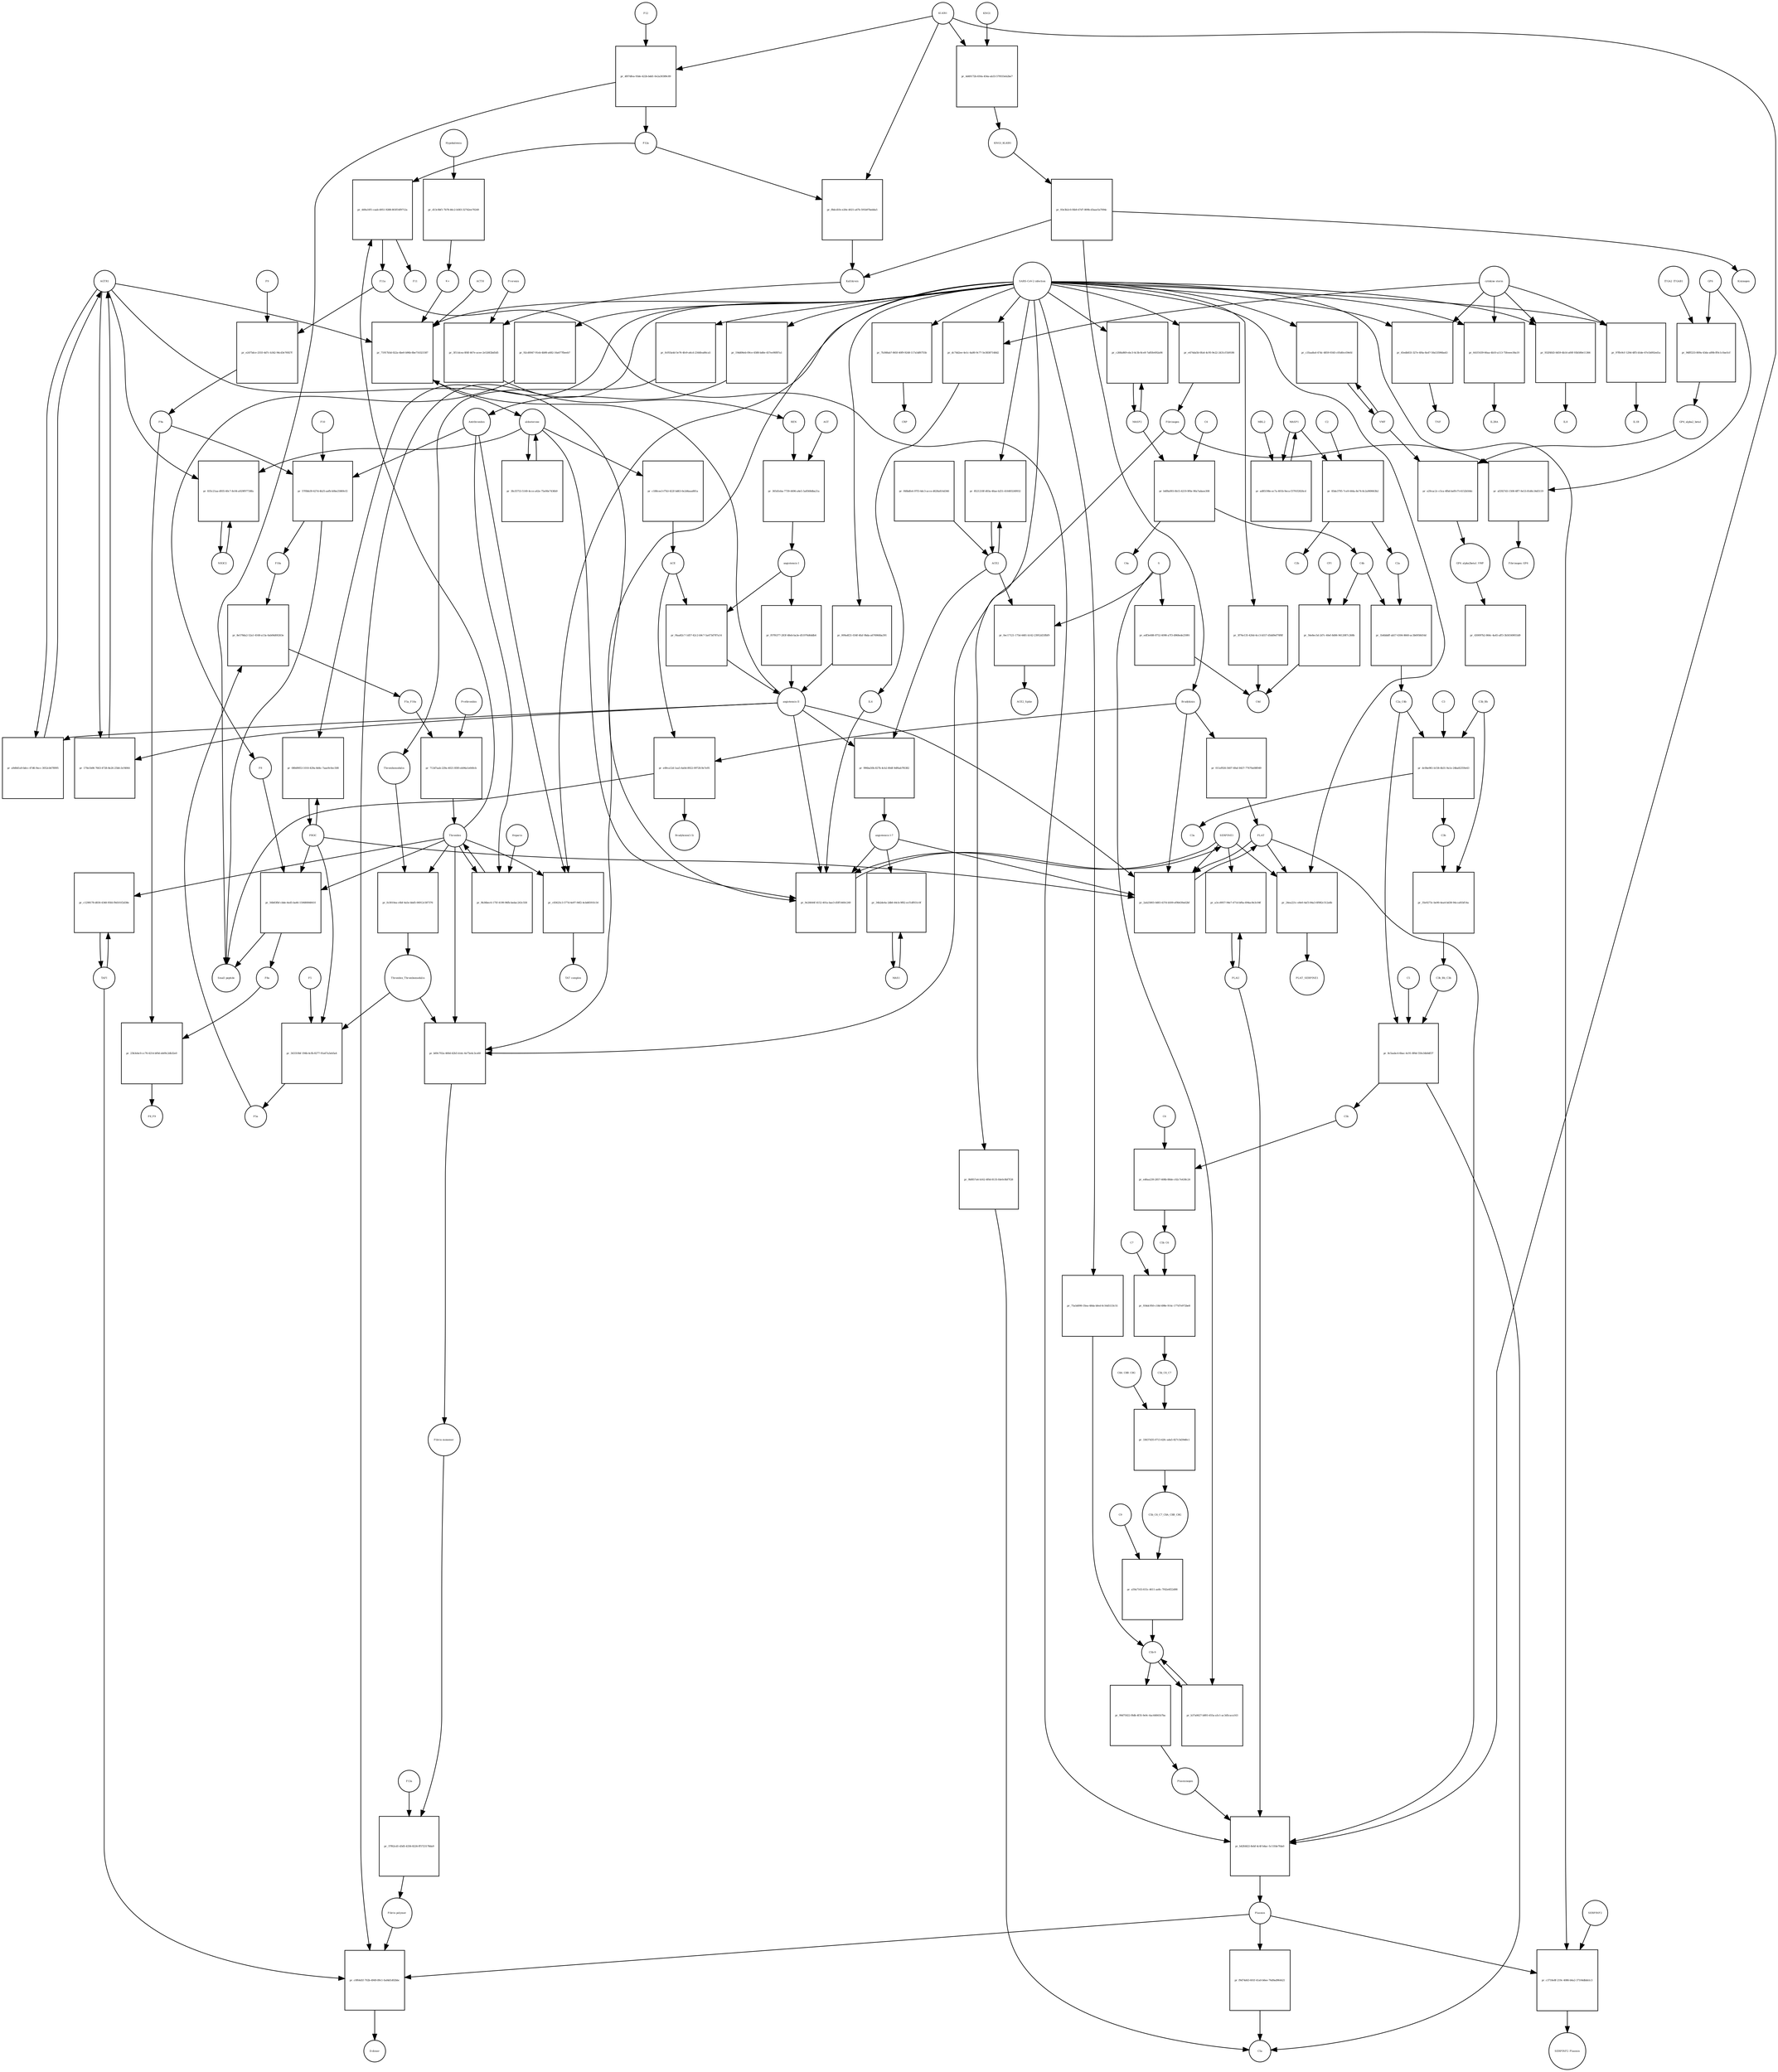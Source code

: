 strict digraph  {
F8 [annotation="urn_miriam_hgnc_3546|urn_miriam_taxonomy_9606", bipartite=0, cls=macromolecule, fontsize=4, label=F8, shape=circle];
"pr_56b83fbf-cbde-4ed5-ba46-150680848410" [annotation="", bipartite=1, cls=process, fontsize=4, label="pr_56b83fbf-cbde-4ed5-ba46-150680848410", shape=square];
"Small peptide" [annotation=urn_miriam_mesh_D010446, bipartite=0, cls=macromolecule, fontsize=4, label="Small peptide", shape=circle];
F8a [annotation="urn_miriam_hgnc.symbol_F8|urn_miriam_mesh_D015944|urn_miriam_taxonomy_9606", bipartite=0, cls=macromolecule, fontsize=4, label=F8a, shape=circle];
Thrombin [annotation="urn_miriam_hgnc_3535|urn_miriam_taxonomy_9606", bipartite=0, cls=macromolecule, fontsize=4, label=Thrombin, shape=circle];
PROC [annotation="urn_miriam_hgnc_9451|urn_miriam_taxonomy_9606", bipartite=0, cls=macromolecule, fontsize=4, label=PROC, shape=circle];
AGTR1 [annotation=urn_miriam_hgnc_336, bipartite=0, cls=macromolecule, fontsize=4, label=AGTR1, shape=circle];
"pr_a9d0d1a9-bdcc-47d6-9ecc-3052cb678995" [annotation="", bipartite=1, cls=process, fontsize=4, label="pr_a9d0d1a9-bdcc-47d6-9ecc-3052cb678995", shape=square];
"angiotensin II" [annotation="urn_miriam_obo.chebi_CHEBI%3A2718|urn_miriam_taxonomy_9606", bipartite=0, cls="simple chemical", fontsize=4, label="angiotensin II", shape=circle];
NR3C2 [annotation="", bipartite=0, cls=macromolecule, fontsize=4, label=NR3C2, shape=circle];
"pr_835c21aa-d935-40c7-8c04-a929f97738fa" [annotation="", bipartite=1, cls=process, fontsize=4, label="pr_835c21aa-d935-40c7-8c04-a929f97738fa", shape=square];
aldosterone [annotation="urn_miriam_obo.chebi_CHEBI%3A27584", bipartite=0, cls="simple chemical", fontsize=4, label=aldosterone, shape=circle];
"pr_3fe35753-5149-4cce-a42e-75e00e7436b9" [annotation="", bipartite=1, cls=process, fontsize=4, label="pr_3fe35753-5149-4cce-a42e-75e00e7436b9", shape=square];
SERPINE1 [annotation="", bipartite=0, cls=macromolecule, fontsize=4, label=SERPINE1, shape=circle];
"pr_9e26644f-4152-401a-bae3-d5ff1460c249" [annotation="", bipartite=1, cls=process, fontsize=4, label="pr_9e26644f-4152-401a-bae3-d5ff1460c249", shape=square];
"angiotensin I-7" [annotation="urn_miriam_obo.chebi_CHEBI%3A55438|urn_miriam_taxonomy_9606", bipartite=0, cls="simple chemical", fontsize=4, label="angiotensin I-7", shape=circle];
IL6 [annotation="urn_miriam_hgnc_6018|urn_miriam_taxonomy_9606", bipartite=0, cls=macromolecule, fontsize=4, label=IL6, shape=circle];
"pr_71917b5d-022a-4be0-b96b-8be716321587" [annotation="", bipartite=1, cls=process, fontsize=4, label="pr_71917b5d-022a-4be0-b96b-8be716321587", shape=square];
"SARS-CoV-2 infection" [annotation="urn_miriam_taxonomy_2697049|urn_miriam_mesh_D012327", bipartite=0, cls=phenotype, fontsize=4, label="SARS-CoV-2 infection", shape=circle];
"K+" [annotation="urn_miriam_obo.chebi_CHEBI%3A29103", bipartite=0, cls="simple chemical", fontsize=4, label="K+", shape=circle];
ACTH [annotation=urn_miriam_hgnc_9201, bipartite=0, cls="simple chemical", fontsize=4, label=ACTH, shape=circle];
"pr_009a4f21-034f-4faf-9bda-a676966ba391" [annotation="", bipartite=1, cls=process, fontsize=4, label="pr_009a4f21-034f-4faf-9bda-a676966ba391", shape=square];
Bradykinin [annotation="urn_miriam_obo.chebi_CHEBI%3A3165|urn_miriam_taxonomy_9606", bipartite=0, cls=macromolecule, fontsize=4, label=Bradykinin, shape=circle];
"pr_e49ca12d-1aa5-4a0d-8922-0972fc9e7e95" [annotation="", bipartite=1, cls=process, fontsize=4, label="pr_e49ca12d-1aa5-4a0d-8922-0972fc9e7e95", shape=square];
"Bradykinin(1-5)" [annotation="urn_miriam_mesh_C079000|urn_miriam_taxonomy_9606", bipartite=0, cls=macromolecule, fontsize=4, label="Bradykinin(1-5)", shape=circle];
ACE [annotation="urn_miriam_hgnc_2707|urn_miriam_taxonomy_9606", bipartite=0, cls=macromolecule, fontsize=4, label=ACE, shape=circle];
"pr_011ef926-5607-49af-8437-77670a08f049" [annotation="", bipartite=1, cls=process, fontsize=4, label="pr_011ef926-5607-49af-8437-77670a08f049", shape=square];
PLAT [annotation="urn_miriam_hgnc_9051|urn_miriam_taxonomy_9606", bipartite=0, cls=macromolecule, fontsize=4, label=PLAT, shape=circle];
"pr_170e1b06-7663-4728-8e26-25bfc3cf4064" [annotation="", bipartite=1, cls=process, fontsize=4, label="pr_170e1b06-7663-4728-8e26-25bfc3cf4064", shape=square];
MAS1 [annotation="", bipartite=0, cls=macromolecule, fontsize=4, label=MAS1, shape=circle];
"pr_34b2de4a-2db6-44cb-9f82-ecf1df931c0f" [annotation="", bipartite=1, cls=process, fontsize=4, label="pr_34b2de4a-2db6-44cb-9f82-ecf1df931c0f", shape=square];
Fibrinogen [annotation="urn_miriam_pubmed_19296670|urn_miriam_obo.go_GO%3A0005577|urn_miriam_hgnc_3661|urn_miriam_hgnc_3662|urn_miriam_hgnc_3694|urn_miriam_taxonomy_9606", bipartite=0, cls=complex, fontsize=4, label=Fibrinogen, shape=circle];
"pr_af2927d3-1508-4ff7-9e53-81d6c34d5119" [annotation="", bipartite=1, cls=process, fontsize=4, label="pr_af2927d3-1508-4ff7-9e53-81d6c34d5119", shape=square];
GP6 [annotation="urn_miriam_hgnc_HGNC%3A14388|urn_miriam_taxonomy_9606", bipartite=0, cls=macromolecule, fontsize=4, label=GP6, shape=circle];
Fibrinogen_GP6 [annotation="urn_miriam_pubmed_19296670|urn_miriam_obo.go_GO%3A0005577|urn_miriam_hgnc_HGNC%3A14388|urn_miriam_taxonomy_9606", bipartite=0, cls=complex, fontsize=4, label=Fibrinogen_GP6, shape=circle];
GP6_alpha2_beta1 [annotation="urn_miriam_pubmed_25051961|urn_miriam_taxonomy_10090|urn_miriam_hgnc_14338|urn_miriam_hgnc_6137|urn_miriam_hgnc_6153", bipartite=0, cls=complex, fontsize=4, label=GP6_alpha2_beta1, shape=circle];
"pr_e29cac2c-c5ca-4fbd-bef8-f7c4152b50dc" [annotation="", bipartite=1, cls=process, fontsize=4, label="pr_e29cac2c-c5ca-4fbd-bef8-f7c4152b50dc", shape=square];
VWF [annotation="urn_miriam_hgnc_12726|urn_miriam_taxonomy_9606", bipartite=0, cls=macromolecule, fontsize=4, label=VWF, shape=circle];
GP6_alpha2beta1_VWF [annotation="urn_miriam_pubmed_25051961|urn_miriam_taxonomy_10090|urn_miriam_hgnc_14338|urn_miriam_hgnc_6137|urn_miriam_hgnc_6153|urn_miriam_hgnc_12726", bipartite=0, cls=complex, fontsize=4, label=GP6_alpha2beta1_VWF, shape=circle];
"pr_94fff233-809a-43da-a89b-ff0c1c0ae5cf" [annotation="", bipartite=1, cls=process, fontsize=4, label="pr_94fff233-809a-43da-a89b-ff0c1c0ae5cf", shape=square];
ITGA2_ITGAB1 [annotation="urn_miriam_intact_EBI-16428357|urn_miriam_hgnc_6137|urn_miriam_hgnc_6153|urn_miriam_taxonomy_9606", bipartite=0, cls=complex, fontsize=4, label=ITGA2_ITGAB1, shape=circle];
"pr_430097b2-866c-4a45-aff3-3b50349055d9" [annotation="", bipartite=1, cls="omitted process", fontsize=4, label="pr_430097b2-866c-4a45-aff3-3b50349055d9", shape=square];
"Fibrin polymer" [annotation="urn_miriam_mesh_C465961|urn_miriam_taxonomy_9606", bipartite=0, cls=macromolecule, fontsize=4, label="Fibrin polymer", shape=circle];
"pr_c0f64d1f-702b-4949-89c1-fad4d1d02bbc" [annotation="", bipartite=1, cls=process, fontsize=4, label="pr_c0f64d1f-702b-4949-89c1-fad4d1d02bbc", shape=square];
"D-dimer" [annotation="urn_miriam_pubmed_19008457|urn_miriam_mesh_C036309|urn_miriam_taxonomy_9606", bipartite=0, cls=macromolecule, fontsize=4, label="D-dimer", shape=circle];
Plasmin [annotation="urn_miriam_hgnc.symbol_PLG|urn_miriam_mesh_D005341|urn_miriam_brenda_3.4.21.7|urn_miriam_taxonomy_9606", bipartite=0, cls=macromolecule, fontsize=4, label=Plasmin, shape=circle];
TAFI [annotation="urn_miriam_hgnc_1546|urn_miriam_taxonomy_9606", bipartite=0, cls=macromolecule, fontsize=4, label=TAFI, shape=circle];
"Fibrin monomer" [annotation="urn_miriam_mesh_C011468|urn_miriam_taxonomy_9606", bipartite=0, cls=macromolecule, fontsize=4, label="Fibrin monomer", shape=circle];
"pr_37f62cd1-d3d5-4336-8226-ff5723178da9" [annotation="", bipartite=1, cls=process, fontsize=4, label="pr_37f62cd1-d3d5-4336-8226-ff5723178da9", shape=square];
F13a [annotation="urn_miriam_hgnc.symbol_F13|urn_miriam_mesh_D026122|urn_miriam_brenda_2.3.2.13|urn_miriam_taxonomy_9606", bipartite=0, cls=macromolecule, fontsize=4, label=F13a, shape=circle];
"pr_45edb833-327e-4f4a-8a47-50a53596ba43" [annotation="", bipartite=1, cls=process, fontsize=4, label="pr_45edb833-327e-4f4a-8a47-50a53596ba43", shape=square];
TNF [annotation="urn_miriam_hgnc_11892|urn_miriam_taxonomy_9606", bipartite=0, cls=macromolecule, fontsize=4, label=TNF, shape=circle];
"cytokine storm" [annotation="urn_miriam_pubmed_2504360|urn_miriam_taxonomy_9606", bipartite=0, cls=phenotype, fontsize=4, label="cytokine storm", shape=circle];
"pr_f9d74d43-601f-41a0-b6ee-76d9ad964421" [annotation="", bipartite=1, cls=process, fontsize=4, label="pr_f9d74d43-601f-41a0-b6ee-76d9ad964421", shape=square];
C5a [annotation="urn_miriam_hgnc.symbol_C5|urn_miriam_mesh_D015936|urn_miriam_taxonomy_9606", bipartite=0, cls=macromolecule, fontsize=4, label=C5a, shape=circle];
"pr_99d75022-f8db-4f35-9e9c-6ac64841b7ba" [annotation="", bipartite=1, cls=process, fontsize=4, label="pr_99d75022-f8db-4f35-9e9c-6ac64841b7ba", shape=square];
Plasminogen [annotation="urn_miriam_hgnc_9071|urn_miriam_taxonomy_9606", bipartite=0, cls=macromolecule, fontsize=4, label=Plasminogen, shape=circle];
"C5b-9" [annotation="urn_miriam_obo.go_GO%3A0005579|urn_miriam_mesh_D015938|urn_miriam_mesh_D050776|urn_miriam_hgnc_1339|urn_miriam_hgnc_1346|urn_miriam_hgnc_1352|urn_miriam_hgnc_1353|urn_miriam_hgnc_1354|urn_miriam_hgnc_1358|urn_miriam_taxonomy_9606", bipartite=0, cls=complex, fontsize=4, label="C5b-9", shape=circle];
C2 [annotation="urn_miriam_hgnc_1248|urn_miriam_taxonomy_9606", bipartite=0, cls=macromolecule, fontsize=4, label=C2, shape=circle];
"pr_85de3795-7ce9-444a-8e74-8c2a969663b2" [annotation="", bipartite=1, cls=process, fontsize=4, label="pr_85de3795-7ce9-444a-8e74-8c2a969663b2", shape=square];
C2a [annotation="urn_miriam_hgnc.symbol_C2|urn_miriam_mesh_D050678|urn_miriam_taxonomy_9606", bipartite=0, cls=macromolecule, fontsize=4, label=C2a, shape=circle];
C2b [annotation="urn_miriam_hgnc.symbol_C2|urn_miriam_mesh_D050679|urn_miriam_taxonomy_9606", bipartite=0, cls=macromolecule, fontsize=4, label=C2b, shape=circle];
MASP1 [annotation="urn_miriam_hgnc_6901|urn_miriam_taxonomy_9606", bipartite=0, cls=macromolecule, fontsize=4, label=MASP1, shape=circle];
"pr_641f1639-66aa-4b10-a113-75feeee36a19" [annotation="", bipartite=1, cls=process, fontsize=4, label="pr_641f1639-66aa-4b10-a113-75feeee36a19", shape=square];
IL2RA [annotation="urn_miriam_hgnc_6008|urn_miriam_taxonomy_9606", bipartite=0, cls=macromolecule, fontsize=4, label=IL2RA, shape=circle];
"pr_932f4fd3-0d59-4b14-a00f-93b580e11366" [annotation="", bipartite=1, cls=process, fontsize=4, label="pr_932f4fd3-0d59-4b14-a00f-93b580e11366", shape=square];
IL8 [annotation="urn_miriam_hgnc_6025|urn_miriam_taxonomy_9606", bipartite=0, cls=macromolecule, fontsize=4, label=IL8, shape=circle];
"pr_9bf857a4-b162-4f0d-8135-fde0c8bf7f28" [annotation="", bipartite=1, cls=process, fontsize=4, label="pr_9bf857a4-b162-4f0d-8135-fde0c8bf7f28", shape=square];
"pr_dc74d2ee-4e1c-4a80-9c77-5e38387148d2" [annotation="", bipartite=1, cls=process, fontsize=4, label="pr_dc74d2ee-4e1c-4a80-9c77-5e38387148d2", shape=square];
"pr_97ffe9cf-129d-4ff5-b5de-67e1b092ed1a" [annotation="", bipartite=1, cls=process, fontsize=4, label="pr_97ffe9cf-129d-4ff5-b5de-67e1b092ed1a", shape=square];
IL1B [annotation="urn_miriam_hgnc_5992|urn_miriam_taxonomy_9606", bipartite=0, cls=macromolecule, fontsize=4, label=IL1B, shape=circle];
Prorenin [annotation="urn_miriam_hgnc_9958|urn_miriam_taxonomy_9606", bipartite=0, cls=macromolecule, fontsize=4, label=Prorenin, shape=circle];
"pr_3f11dcea-8f4f-467e-acee-2e526f2bd5d5" [annotation="", bipartite=1, cls=process, fontsize=4, label="pr_3f11dcea-8f4f-467e-acee-2e526f2bd5d5", shape=square];
REN [annotation="urn_miriam_hgnc.symbol_REN|urn_miriam_taxonomy_9606", bipartite=0, cls=macromolecule, fontsize=4, label=REN, shape=circle];
Kallikrein [annotation="urn_miriam_hgnc.symbol_KLKB1|urn_miriam_mesh_D020842|urn_miriam_brenda_3.4.21.34|urn_miriam_taxonomy_9606", bipartite=0, cls=macromolecule, fontsize=4, label=Kallikrein, shape=circle];
KLKB1 [annotation="urn_miriam_hgnc_6371|urn_miriam_taxonomy_9606", bipartite=0, cls=macromolecule, fontsize=4, label=KLKB1, shape=circle];
"pr_f8dcd1fe-e20e-4021-a47b-591b97bedda5" [annotation="", bipartite=1, cls=process, fontsize=4, label="pr_f8dcd1fe-e20e-4021-a47b-591b97bedda5", shape=square];
F12a [annotation="urn_miriam_hgnc.symbol_F12|urn_miriam_mesh_D015956|urn_miriam_brenda_3.4.21.38|urn_miriam_taxonomy_9606", bipartite=0, cls=macromolecule, fontsize=4, label=F12a, shape=circle];
"pr_0cf03a4d-5e76-4fe9-a6cd-2344fea86ca5" [annotation="", bipartite=1, cls=process, fontsize=4, label="pr_0cf03a4d-5e76-4fe9-a6cd-2344fea86ca5", shape=square];
Thrombomodulin [annotation="urn_miriam_hgnc_11784|urn_miriam_taxonomy_9606", bipartite=0, cls=macromolecule, fontsize=4, label=Thrombomodulin, shape=circle];
"pr_c3718e8f-219c-4086-b6a2-37104dbbb1c3" [annotation="", bipartite=1, cls=process, fontsize=4, label="pr_c3718e8f-219c-4086-b6a2-37104dbbb1c3", shape=square];
SERPINF2 [annotation="urn_miriam_hgnc_9075|urn_miriam_taxonomy_9606", bipartite=0, cls=macromolecule, fontsize=4, label=SERPINF2, shape=circle];
SERPINF2_Plasmin [annotation="urn_miriam_pubmed_2437112|urn_miriam_biogrid_314240|urn_miriam_hgnc_9075|urn_miriam_mesh_D005341|urn_miriam_taxonomy_9606", bipartite=0, cls=complex, fontsize=4, label=SERPINF2_Plasmin, shape=circle];
"pr_3f76e135-426d-4cc3-b557-d5dd9ef70f8f" [annotation="", bipartite=1, cls=process, fontsize=4, label="pr_3f76e135-426d-4cc3-b557-d5dd9ef70f8f", shape=square];
C4d [annotation="urn_miriam_hgnc.symbol_C4b|urn_miriam_mesh_C032261|urn_miriam_taxonomy_9606", bipartite=0, cls=macromolecule, fontsize=4, label=C4d, shape=circle];
"pr_75a5d090-35ea-48da-bfed-0c16d5133c51" [annotation="", bipartite=1, cls=process, fontsize=4, label="pr_75a5d090-35ea-48da-bfed-0c16d5133c51", shape=square];
"pr_080d9053-1010-429a-8d4c-7aae9c0ec508" [annotation="", bipartite=1, cls=process, fontsize=4, label="pr_080d9053-1010-429a-8d4c-7aae9c0ec508", shape=square];
"pr_c35aa8a4-47dc-4859-9345-c05d0ce59efd" [annotation="", bipartite=1, cls=process, fontsize=4, label="pr_c35aa8a4-47dc-4859-9345-c05d0ce59efd", shape=square];
"pr_7b368ab7-865f-40f9-9248-117a5df6755b" [annotation="", bipartite=1, cls=process, fontsize=4, label="pr_7b368ab7-865f-40f9-9248-117a5df6755b", shape=square];
CRP [annotation="urn_miriam_hgnc_2367|urn_miriam_taxonomy_9606", bipartite=0, cls=macromolecule, fontsize=4, label=CRP, shape=circle];
"pr_b37a0627-b893-455a-a5c1-ac3d5caca163" [annotation="", bipartite=1, cls=process, fontsize=4, label="pr_b37a0627-b893-455a-a5c1-ac3d5caca163", shape=square];
S [annotation="urn_miriam_uniprot_P0DTC2|urn_miriam_uniprot_P59594|urn_miriam_taxonomy_2697049", bipartite=0, cls=macromolecule, fontsize=4, label=S, shape=circle];
"pr_edf3e688-8752-4098-a7f3-d968ede259f4" [annotation="", bipartite=1, cls=process, fontsize=4, label="pr_edf3e688-8752-4098-a7f3-d968ede259f4", shape=square];
"pr_996ba50b-827b-4cb2-80df-9df6ab7f6382" [annotation="", bipartite=1, cls=process, fontsize=4, label="pr_996ba50b-827b-4cb2-80df-9df6ab7f6382", shape=square];
ACE2 [annotation="urn_miriam_hgnc_13557|urn_miriam_taxonomy_9606", bipartite=0, cls=macromolecule, fontsize=4, label=ACE2, shape=circle];
"pr_f48bdfe4-97f3-4dc3-acce-d628a814d346" [annotation="", bipartite=1, cls=process, fontsize=4, label="pr_f48bdfe4-97f3-4dc3-acce-d628a814d346", shape=square];
"pr_0ec17121-175d-4481-b142-23952d33fbf9" [annotation="", bipartite=1, cls=process, fontsize=4, label="pr_0ec17121-175d-4481-b142-23952d33fbf9", shape=square];
ACE2_Spike [annotation="urn_miriam_pdb_6CS2|urn_miriam_hgnc_13557|urn_miriam_uniprot_P0DTC2|urn_miriam_taxonomy_9606|urn_miriam_taxonomy_2697049", bipartite=0, cls=complex, fontsize=4, label=ACE2_Spike, shape=circle];
"pr_8521218f-d03a-46ae-b251-416493249932" [annotation="", bipartite=1, cls=process, fontsize=4, label="pr_8521218f-d03a-46ae-b251-416493249932", shape=square];
"pr_19dd06eb-09ce-4588-bd6e-457ee90f87a1" [annotation="", bipartite=1, cls=process, fontsize=4, label="pr_19dd06eb-09ce-4588-bd6e-457ee90f87a1", shape=square];
Antithrombin [annotation="urn_miriam_hgnc_775|urn_miriam_taxonomy_9606", bipartite=0, cls=macromolecule, fontsize=4, label=Antithrombin, shape=circle];
"pr_92cd0047-91eb-4b98-a682-16a677fbeeb7" [annotation="", bipartite=1, cls=process, fontsize=4, label="pr_92cd0047-91eb-4b98-a682-16a677fbeeb7", shape=square];
C4b [annotation="urn_miriam_hgnc_1324|urn_miriam_taxonomy_9606", bipartite=0, cls=macromolecule, fontsize=4, label=C4b, shape=circle];
"pr_56e8ec5d-2d7c-40ef-8d06-9412087c268b" [annotation="", bipartite=1, cls=process, fontsize=4, label="pr_56e8ec5d-2d7c-40ef-8d06-9412087c268b", shape=square];
CFI [annotation="urn_miriam_hgnc_2771|urn_miriam_taxonomy_9606", bipartite=0, cls=macromolecule, fontsize=4, label=CFI, shape=circle];
C3b [annotation="urn_miriam_hgnc.symbol_C3|urn_miriam_mesh_D003179|urn_miriam_taxonomy_9606", bipartite=0, cls=macromolecule, fontsize=4, label=C3b, shape=circle];
"pr_35e9273c-be90-4ea4-bd38-94cca81bf14a" [annotation="", bipartite=1, cls=process, fontsize=4, label="pr_35e9273c-be90-4ea4-bd38-94cca81bf14a", shape=square];
C3b_Bb [annotation="urn_miriam_pubmed_12440962|urn_miriam_brenda_3.4.21.47|urn_miriam_mesh_D051561|urn_miriam_mesh_D003179|urn_miriam_hgnc_1037|urn_miriam_taxonomy_9606", bipartite=0, cls=complex, fontsize=4, label=C3b_Bb, shape=circle];
C3b_Bb_C3b [annotation="urn_miriam_pubmed_12440962|urn_miriam_brenda_34.4.21.47|urn_miriam_mesh_D051566|urn_miriam_mesh_D003179|urn_miriam_hgnc_1037|urn_miriam_taxonomy_9606", bipartite=0, cls=complex, fontsize=4, label=C3b_Bb_C3b, shape=circle];
"pr_1b4bbbff-ab57-4304-8660-ac3b6958d16d" [annotation="", bipartite=1, cls=process, fontsize=4, label="pr_1b4bbbff-ab57-4304-8660-ac3b6958d16d", shape=square];
C2a_C4b [annotation="urn_miriam_mesh_D051574|urn_miriam_brenda_3.4.21.43|urn_miriam_mesh_D050678|urn_miriam_hgnc_1324|urn_miriam_taxonomy_9606", bipartite=0, cls=complex, fontsize=4, label=C2a_C4b, shape=circle];
C4 [annotation="urn_miriam_mesh_D00318|urn_miriam_taxonomy_9606", bipartite=0, cls=macromolecule, fontsize=4, label=C4, shape=circle];
"pr_b4f8a093-0b15-4219-9f0e-90a7adaee308" [annotation="", bipartite=1, cls=process, fontsize=4, label="pr_b4f8a093-0b15-4219-9f0e-90a7adaee308", shape=square];
C4a [annotation="urn_miriam_hgnc_1323|urn_miriam_taxonomy_9606", bipartite=0, cls=macromolecule, fontsize=4, label=C4a, shape=circle];
MASP2 [annotation="urn_miriam_hgnc_6902|urn_miriam_taxonomy_9606", bipartite=0, cls=macromolecule, fontsize=4, label=MASP2, shape=circle];
"pr_ad85198e-ec7a-401b-9eca-f3791f2826cd" [annotation="", bipartite=1, cls=process, fontsize=4, label="pr_ad85198e-ec7a-401b-9eca-f3791f2826cd", shape=square];
MBL2 [annotation="urn_miriam_hgnc_6902|urn_miriam_taxonomy_9606", bipartite=0, cls=macromolecule, fontsize=4, label=MBL2, shape=circle];
"pr_c268a869-ebc3-4c3b-8ce8-7a85fe692a06" [annotation="", bipartite=1, cls=process, fontsize=4, label="pr_c268a869-ebc3-4c3b-8ce8-7a85fe692a06", shape=square];
PLAU [annotation="urn_miriam_hgnc_9052|urn_miriam_taxonomy_9606", bipartite=0, cls=macromolecule, fontsize=4, label=PLAU, shape=circle];
"pr_a3cc8957-94e7-471d-bf6a-694ac8e3c04f" [annotation="", bipartite=1, cls=process, fontsize=4, label="pr_a3cc8957-94e7-471d-bf6a-694ac8e3c04f", shape=square];
C5b_C6_C7_C8A_C8B_C8G [annotation="urn_miriam_pubmed_28630159|urn_miriam_mesh_C042295|urn_miriam_mesh_D050776|urn_miriam_hgnc_1339|urn_miriam_hgnc_1352|urn_miriam_hgnc_1353|urn_miriam_hgnc_1354|urn_miriam_taxonomy_9606", bipartite=0, cls=complex, fontsize=4, label=C5b_C6_C7_C8A_C8B_C8G, shape=circle];
"pr_a59a7163-615c-4611-ae8c-7f42e6f22d98" [annotation="", bipartite=1, cls=process, fontsize=4, label="pr_a59a7163-615c-4611-ae8c-7f42e6f22d98", shape=square];
C9 [annotation="urn_miriam_hgnc_1358|urn_miriam_taxonomy_9606", bipartite=0, cls=macromolecule, fontsize=4, label=C9, shape=circle];
C5b_C6_C7 [annotation="urn_miriam_pubmed_28630159|urn_miriam_mesh_C037453|urn_miriam_mesh_D050776|urn_miriam_hgnc_1339|urn_miriam_hgnc_1346|urn_miriam_taxonomy_9606", bipartite=0, cls=complex, fontsize=4, label=C5b_C6_C7, shape=circle];
"pr_33637d35-0713-42fc-ada5-827c5d39d0c1" [annotation="", bipartite=1, cls=process, fontsize=4, label="pr_33637d35-0713-42fc-ada5-827c5d39d0c1", shape=square];
C8A_C8B_C8G [annotation="urn_miriam_mesh_D003185|urn_miriam_hgnc_1353|urn_miriam_hgnc_1352|urn_miriam_hgnc_1354|urn_miriam_taxonomy_9606", bipartite=0, cls=complex, fontsize=4, label=C8A_C8B_C8G, shape=circle];
C5b_C6 [annotation="urn_miriam_mesh_C050974|urn_miriam_mesh_D050776|urn_miriam_hgnc_1339|urn_miriam_taxonomy_9606", bipartite=0, cls=complex, fontsize=4, label=C5b_C6, shape=circle];
"pr_934dc950-c18d-498e-914c-177d7e972be8" [annotation="", bipartite=1, cls=process, fontsize=4, label="pr_934dc950-c18d-498e-914c-177d7e972be8", shape=square];
C7 [annotation="urn_miriam_hgnc_HGNC%3A1346|urn_miriam_taxonomy_9606", bipartite=0, cls=macromolecule, fontsize=4, label=C7, shape=circle];
C5b [annotation="urn_miriam_hgnc.symbol_C5|urn_miriam_mesh_D050776|urn_miriam_taxonomy_9606", bipartite=0, cls=macromolecule, fontsize=4, label=C5b, shape=circle];
"pr_ed6aa239-2857-408b-88de-c02c7e438c24" [annotation="", bipartite=1, cls=process, fontsize=4, label="pr_ed6aa239-2857-408b-88de-c02c7e438c24", shape=square];
C6 [annotation="urn_miriam_hgnc_1339|urn_miriam_taxonomy_9606", bipartite=0, cls=macromolecule, fontsize=4, label=C6, shape=circle];
C5 [annotation="urn_miriam_hgnc_1331|urn_miriam_taxonomy_9606", bipartite=0, cls=macromolecule, fontsize=4, label=C5, shape=circle];
"pr_8c5aabc4-6bac-4c91-8f6d-55fe34b0df37" [annotation="", bipartite=1, cls=process, fontsize=4, label="pr_8c5aabc4-6bac-4c91-8f6d-55fe34b0df37", shape=square];
C3 [annotation="urn_miriam_hgnc_1318|urn_miriam_taxonomy_9606", bipartite=0, cls=macromolecule, fontsize=4, label=C3, shape=circle];
"pr_dc0be961-b158-4b31-9a1e-24ba82359e43" [annotation="", bipartite=1, cls=process, fontsize=4, label="pr_dc0be961-b158-4b31-9a1e-24ba82359e43", shape=square];
C3a [annotation="urn_miriam_hgnc.symbol_C3|urn_miriam_mesh_D015926|urn_miriam_taxonomy_9606", bipartite=0, cls=macromolecule, fontsize=4, label=C3a, shape=circle];
"pr_fe3010ea-c6bf-4a5e-bbd5-06912c587376" [annotation="", bipartite=1, cls=process, fontsize=4, label="pr_fe3010ea-c6bf-4a5e-bbd5-06912c587376", shape=square];
Thrombin_Thrombomodulin [annotation="urn_miriam_pubmed_6282863|urn_miriam_taxonomy_9986|urn_miriam_biogrid_283352|urn_miriam_mesh_D013917|urn_miriam_hgnc_11784", bipartite=0, cls=complex, fontsize=4, label=Thrombin_Thrombomodulin, shape=circle];
"pr_b69c702a-460d-42b5-b1dc-6e75e4c3ce60" [annotation="", bipartite=1, cls=process, fontsize=4, label="pr_b69c702a-460d-42b5-b1dc-6e75e4c3ce60", shape=square];
KNG1_KLKB1 [annotation="urn_miriam_pubmed_17598838|urn_miriam_intact_EBI-10087151|urn_miriam_hgnc_6371|urn_miriam_hgnc_6383|urn_miriam_taxonomy_9606", bipartite=0, cls=complex, fontsize=4, label=KNG1_KLKB1, shape=circle];
"pr_93e3b2c0-f4b9-47d7-809b-d3aae5a7094c" [annotation="", bipartite=1, cls=process, fontsize=4, label="pr_93e3b2c0-f4b9-47d7-809b-d3aae5a7094c", shape=square];
Kininogen [annotation="urn_miriam_hgnc.symbol_KNG1|urn_miriam_mesh_D019679|urn_miriam_taxonomy_9606", bipartite=0, cls=macromolecule, fontsize=4, label=Kininogen, shape=circle];
"pr_e474da5b-0fa4-4c95-9e22-2431cf1b9186" [annotation="", bipartite=1, cls=process, fontsize=4, label="pr_e474da5b-0fa4-4c95-9e22-2431cf1b9186", shape=square];
"angiotensin I" [annotation="urn_miriam_obo.chebi_CHEBI%3A2718|urn_miriam_taxonomy_9606", bipartite=0, cls="simple chemical", fontsize=4, label="angiotensin I", shape=circle];
"pr_f07f6377-283f-48eb-ba3e-d51976d6ddb4" [annotation="", bipartite=1, cls=process, fontsize=4, label="pr_f07f6377-283f-48eb-ba3e-d51976d6ddb4", shape=square];
"pr_24ea221c-e8e0-4af3-84a3-6f082c512a6b" [annotation="", bipartite=1, cls=process, fontsize=4, label="pr_24ea221c-e8e0-4af3-84a3-6f082c512a6b", shape=square];
PLAT_SERPINE1 [annotation="urn_miriam_pubmed_22449964|urn_miriam_intact_EBI-7800882|urn_miriam_hgnc_9051|urn_miriam_hgnc_8593|urn_miriam_taxonomy_9606", bipartite=0, cls=complex, fontsize=4, label=PLAT_SERPINE1, shape=circle];
"pr_c1298178-d830-4348-95fd-f9d101f2d38e" [annotation="", bipartite=1, cls=process, fontsize=4, label="pr_c1298178-d830-4348-95fd-f9d101f2d38e", shape=square];
"pr_2ab25803-0d83-437d-b509-ef9b439a62bf" [annotation="", bipartite=1, cls=process, fontsize=4, label="pr_2ab25803-0d83-437d-b509-ef9b439a62bf", shape=square];
"pr_c83625c3-577d-4e97-94f2-4cbd6591fc54" [annotation="", bipartite=1, cls=process, fontsize=4, label="pr_c83625c3-577d-4e97-94f2-4cbd6591fc54", shape=square];
"TAT complex" [annotation="urn_miriam_pubmed_22930518|urn_miriam_mesh_C046193|urn_miriam_mesh_D013917|urn_miriam_hgnc_775|urn_miriam_taxonomy_9606", bipartite=0, cls=complex, fontsize=4, label="TAT complex", shape=circle];
"pr_b42fd422-8ebf-4c4f-b4ac-5c11fde7fda0" [annotation="", bipartite=1, cls=process, fontsize=4, label="pr_b42fd422-8ebf-4c4f-b4ac-5c11fde7fda0", shape=square];
F11a [annotation="urn_miriam_hgnc.symbol_F11|urn_miriam_mesh_D015945|urn_miriam_brenda_3.4.21.27|urn_miriam_taxonomy_9606", bipartite=0, cls=macromolecule, fontsize=4, label=F11a, shape=circle];
"pr_9b36bec6-175f-4199-96fb-bedac243c558" [annotation="", bipartite=1, cls=process, fontsize=4, label="pr_9b36bec6-175f-4199-96fb-bedac243c558", shape=square];
Heparin [annotation="urn_miriam_pubmed_708377|urn_miriam_obo.chebi_CHEBI%3A28304|urn_miriam_taxonomy_9606", bipartite=0, cls="simple chemical", fontsize=4, label=Heparin, shape=circle];
Prothrombin [annotation="urn_miriam_hgnc_3535|urn_miriam_taxonomy_9606", bipartite=0, cls=macromolecule, fontsize=4, label=Prothrombin, shape=circle];
"pr_713d7aab-229a-4021-85f0-eb94a1e640cb" [annotation="", bipartite=1, cls=process, fontsize=4, label="pr_713d7aab-229a-4021-85f0-eb94a1e640cb", shape=square];
F5a_F10a [annotation="urn_miriam_pubmed_2303476|urn_miriam_mesh_C022475|urn_miriam_mesh_D15943|urn_miriam_mesh_D015951|urn_miriam_taxonomy_9606", bipartite=0, cls=complex, fontsize=4, label=F5a_F10a, shape=circle];
F10a [annotation="urn_miriam_hgnc.symbol_F10|urn_miriam_mesh_D015951|urn_miriam_brenda_3.4.21.6|urn_miriam_taxonomy_9606", bipartite=0, cls=macromolecule, fontsize=4, label=F10a, shape=circle];
"pr_8e578da2-52a1-4168-a13a-0ab06d00263e" [annotation="", bipartite=1, cls=process, fontsize=4, label="pr_8e578da2-52a1-4168-a13a-0ab06d00263e", shape=square];
F5a [annotation="urn_miriam_hgnc.symbol_F5|urn_miriam_mesh_D015943|urn_miriam_taxonomy_9606", bipartite=0, cls=macromolecule, fontsize=4, label=F5a, shape=circle];
F5 [annotation="urn_miriam_hgnc_3541|urn_miriam_taxonomy_9606", bipartite=0, cls=macromolecule, fontsize=4, label=F5, shape=circle];
"pr_343310bf-194b-4cfb-8277-91a67a3eb5a4" [annotation="", bipartite=1, cls=process, fontsize=4, label="pr_343310bf-194b-4cfb-8277-91a67a3eb5a4", shape=square];
F9a [annotation="urn_miriam_hgnc.symbol_F9|urn_miriam_mesh_D015949|urn_miriam_taxonomy_9606", bipartite=0, cls=macromolecule, fontsize=4, label=F9a, shape=circle];
"pr_23b3ebc0-cc76-4214-bf0d-eb09c2db32e0" [annotation="", bipartite=1, cls=process, fontsize=4, label="pr_23b3ebc0-cc76-4214-bf0d-eb09c2db32e0", shape=square];
F8_F9 [annotation="urn_miriam_pubmed_22471307|urn_miriam_hgnc_3546|urn_miriam_hgnc_35531|urn_miriam_intact_EBI-11621595|urn_miriam_taxonomy_9606", bipartite=0, cls=complex, fontsize=4, label=F8_F9, shape=circle];
F9 [annotation="urn_miriam_hgnc_35531|urn_miriam_taxonomy_9606", bipartite=0, cls=macromolecule, fontsize=4, label=F9, shape=circle];
"pr_e2475dce-2555-4d7c-b342-94cd3e76927f" [annotation="", bipartite=1, cls=process, fontsize=4, label="pr_e2475dce-2555-4d7c-b342-94cd3e76927f", shape=square];
"pr_4d49172b-650a-454a-ab33-579555eb2be7" [annotation="", bipartite=1, cls=process, fontsize=4, label="pr_4d49172b-650a-454a-ab33-579555eb2be7", shape=square];
KNG1 [annotation="urn_miriam_hgnc.symbol_6383|urn_miriam_taxonomy_9606", bipartite=0, cls=macromolecule, fontsize=4, label=KNG1, shape=circle];
"pr_449a10f1-caab-4951-9288-803f16f9712a" [annotation="", bipartite=1, cls=process, fontsize=4, label="pr_449a10f1-caab-4951-9288-803f16f9712a", shape=square];
F11 [annotation="urn_miriam_hgnc_3529|urn_miriam_taxonomy_9606", bipartite=0, cls=macromolecule, fontsize=4, label=F11, shape=circle];
F12 [annotation="urn_miriam_hgnc_3530|urn_miriam_taxonomy_9606", bipartite=0, cls=macromolecule, fontsize=4, label=F12, shape=circle];
"pr_4f07dfea-93de-422b-bdd1-0e2a30389c89" [annotation="", bipartite=1, cls=process, fontsize=4, label="pr_4f07dfea-93de-422b-bdd1-0e2a30389c89", shape=square];
"pr_f4aa82c7-1d57-42c2-b9c7-5a473d787a14" [annotation="", bipartite=1, cls=process, fontsize=4, label="pr_f4aa82c7-1d57-42c2-b9c7-5a473d787a14", shape=square];
F10 [annotation="urn_miriam_hgnc_3528|urn_miriam_taxonomy_9606", bipartite=0, cls=macromolecule, fontsize=4, label=F10, shape=circle];
"pr_57f0bb39-427d-4b25-aefb-b0be25869cf2" [annotation="", bipartite=1, cls=process, fontsize=4, label="pr_57f0bb39-427d-4b25-aefb-b0be25869cf2", shape=square];
AGT [annotation="urn_miriam_hgnc_333|urn_miriam_taxonomy_9606", bipartite=0, cls=macromolecule, fontsize=4, label=AGT, shape=circle];
"pr_365d1eba-7739-4496-a4e5-5a8568dba21a" [annotation="", bipartite=1, cls=process, fontsize=4, label="pr_365d1eba-7739-4496-a4e5-5a8568dba21a", shape=square];
"pr_c188cee3-f7b3-422f-bd63-0e2d4aaa881a" [annotation="", bipartite=1, cls=process, fontsize=4, label="pr_c188cee3-f7b3-422f-bd63-0e2d4aaa881a", shape=square];
"pr_d13c0bf1-7b78-46c2-b583-32742ee70249" [annotation="", bipartite=1, cls=process, fontsize=4, label="pr_d13c0bf1-7b78-46c2-b583-32742ee70249", shape=square];
Hypokalemia [annotation="urn_miriam_mesh_D007008|urn_miriam_taxonomy_9606", bipartite=0, cls=phenotype, fontsize=4, label=Hypokalemia, shape=circle];
F8 -> "pr_56b83fbf-cbde-4ed5-ba46-150680848410"  [annotation="", interaction_type=consumption];
"pr_56b83fbf-cbde-4ed5-ba46-150680848410" -> "Small peptide"  [annotation="", interaction_type=production];
"pr_56b83fbf-cbde-4ed5-ba46-150680848410" -> F8a  [annotation="", interaction_type=production];
F8a -> "pr_23b3ebc0-cc76-4214-bf0d-eb09c2db32e0"  [annotation="", interaction_type=consumption];
Thrombin -> "pr_56b83fbf-cbde-4ed5-ba46-150680848410"  [annotation="urn_miriam_pubmed_15746105|urn_miriam_taxonomy_9606", interaction_type=catalysis];
Thrombin -> "pr_fe3010ea-c6bf-4a5e-bbd5-06912c587376"  [annotation="", interaction_type=consumption];
Thrombin -> "pr_b69c702a-460d-42b5-b1dc-6e75e4c3ce60"  [annotation="urn_miriam_pubmed_6282863|urn_miriam_pubmed_28228446|urn_miriam_pubmed_2117226|urn_miriam_taxonomy_9606", interaction_type=catalysis];
Thrombin -> "pr_c1298178-d830-4348-95fd-f9d101f2d38e"  [annotation="urn_miriam_pubmed_23809134|urn_miriam_taxonomy_9823", interaction_type=catalysis];
Thrombin -> "pr_c83625c3-577d-4e97-94f2-4cbd6591fc54"  [annotation="", interaction_type=consumption];
Thrombin -> "pr_9b36bec6-175f-4199-96fb-bedac243c558"  [annotation="", interaction_type=consumption];
Thrombin -> "pr_449a10f1-caab-4951-9288-803f16f9712a"  [annotation="urn_miriam_pubmed_21304106|urn_miriam_pubmed_8631976|urn_miriam_taxonomy_9606", interaction_type=catalysis];
PROC -> "pr_56b83fbf-cbde-4ed5-ba46-150680848410"  [annotation="urn_miriam_pubmed_15746105|urn_miriam_taxonomy_9606", interaction_type=inhibition];
PROC -> "pr_080d9053-1010-429a-8d4c-7aae9c0ec508"  [annotation="", interaction_type=consumption];
PROC -> "pr_2ab25803-0d83-437d-b509-ef9b439a62bf"  [annotation="urn_miriam_pubmed_10373228|urn_miriam_pubmed_3124286|urn_miriam_taxonomy_9606|urn_miriam_pubmed_12091055|urn_miriam_pubmed_3096399", interaction_type=inhibition];
PROC -> "pr_343310bf-194b-4cfb-8277-91a67a3eb5a4"  [annotation="urn_miriam_pubmed_6282863|urn_miriam_pubmed_6572921|urn_miriam_pubmed_2322551|urn_miriam_taxonomy_9606", interaction_type=inhibition];
AGTR1 -> "pr_a9d0d1a9-bdcc-47d6-9ecc-3052cb678995"  [annotation="", interaction_type=consumption];
AGTR1 -> "pr_835c21aa-d935-40c7-8c04-a929f97738fa"  [annotation="urn_miriam_pubmed_21349712|urn_miriam_taxonomy_10116|urn_miriam_pubmed_7045029|urn_miriam_taxonomy_10090", interaction_type=catalysis];
AGTR1 -> "pr_9e26644f-4152-401a-bae3-d5ff1460c249"  [annotation="urn_miriam_pubmed_2091055|urn_miriam_taxonomy_9606|urn_miriam_pubmed_8034668|urn_miriam_pubmed_20591974|urn_miriam_pubmed_11983698", interaction_type=catalysis];
AGTR1 -> "pr_71917b5d-022a-4be0-b96b-8be716321587"  [annotation="urn_miriam_pubmed_8404594|urn_miriam_taxonomy_9606|urn_miriam_pubmed_173529|urn_miriam_taxonomy_9615|urn_miriam_pubmed_32565254", interaction_type=catalysis];
AGTR1 -> "pr_170e1b06-7663-4728-8e26-25bfc3cf4064"  [annotation="", interaction_type=consumption];
"pr_a9d0d1a9-bdcc-47d6-9ecc-3052cb678995" -> AGTR1  [annotation="", interaction_type=production];
"angiotensin II" -> "pr_a9d0d1a9-bdcc-47d6-9ecc-3052cb678995"  [annotation="", interaction_type=stimulation];
"angiotensin II" -> "pr_9e26644f-4152-401a-bae3-d5ff1460c249"  [annotation="urn_miriam_pubmed_2091055|urn_miriam_taxonomy_9606|urn_miriam_pubmed_8034668|urn_miriam_pubmed_20591974|urn_miriam_pubmed_11983698", interaction_type=catalysis];
"angiotensin II" -> "pr_71917b5d-022a-4be0-b96b-8be716321587"  [annotation="urn_miriam_pubmed_8404594|urn_miriam_taxonomy_9606|urn_miriam_pubmed_173529|urn_miriam_taxonomy_9615|urn_miriam_pubmed_32565254", interaction_type=catalysis];
"angiotensin II" -> "pr_170e1b06-7663-4728-8e26-25bfc3cf4064"  [annotation="urn_miriam_pubmed_8158359|urn_miriam_taxonomy_9606", interaction_type=stimulation];
"angiotensin II" -> "pr_996ba50b-827b-4cb2-80df-9df6ab7f6382"  [annotation="", interaction_type=consumption];
"angiotensin II" -> "pr_2ab25803-0d83-437d-b509-ef9b439a62bf"  [annotation="urn_miriam_pubmed_10373228|urn_miriam_pubmed_3124286|urn_miriam_taxonomy_9606|urn_miriam_pubmed_12091055|urn_miriam_pubmed_3096399", interaction_type=catalysis];
NR3C2 -> "pr_835c21aa-d935-40c7-8c04-a929f97738fa"  [annotation="", interaction_type=consumption];
"pr_835c21aa-d935-40c7-8c04-a929f97738fa" -> NR3C2  [annotation="", interaction_type=production];
aldosterone -> "pr_835c21aa-d935-40c7-8c04-a929f97738fa"  [annotation="urn_miriam_pubmed_21349712|urn_miriam_taxonomy_10116|urn_miriam_pubmed_7045029|urn_miriam_taxonomy_10090", interaction_type=stimulation];
aldosterone -> "pr_3fe35753-5149-4cce-a42e-75e00e7436b9"  [annotation="", interaction_type=consumption];
aldosterone -> "pr_9e26644f-4152-401a-bae3-d5ff1460c249"  [annotation="urn_miriam_pubmed_2091055|urn_miriam_taxonomy_9606|urn_miriam_pubmed_8034668|urn_miriam_pubmed_20591974|urn_miriam_pubmed_11983698", interaction_type=catalysis];
aldosterone -> "pr_c188cee3-f7b3-422f-bd63-0e2d4aaa881a"  [annotation="urn_miriam_pubmed_5932931|urn_miriam_taxonomy_10116", interaction_type=catalysis];
"pr_3fe35753-5149-4cce-a42e-75e00e7436b9" -> aldosterone  [annotation="", interaction_type=production];
SERPINE1 -> "pr_9e26644f-4152-401a-bae3-d5ff1460c249"  [annotation="", interaction_type=consumption];
SERPINE1 -> "pr_a3cc8957-94e7-471d-bf6a-694ac8e3c04f"  [annotation="urn_miriam_pubmed_21199867|urn_miriam_taxonomy_9606", interaction_type=inhibition];
SERPINE1 -> "pr_24ea221c-e8e0-4af3-84a3-6f082c512a6b"  [annotation="", interaction_type=consumption];
SERPINE1 -> "pr_2ab25803-0d83-437d-b509-ef9b439a62bf"  [annotation="urn_miriam_pubmed_10373228|urn_miriam_pubmed_3124286|urn_miriam_taxonomy_9606|urn_miriam_pubmed_12091055|urn_miriam_pubmed_3096399", interaction_type=inhibition];
"pr_9e26644f-4152-401a-bae3-d5ff1460c249" -> SERPINE1  [annotation="", interaction_type=production];
"angiotensin I-7" -> "pr_9e26644f-4152-401a-bae3-d5ff1460c249"  [annotation="urn_miriam_pubmed_2091055|urn_miriam_taxonomy_9606|urn_miriam_pubmed_8034668|urn_miriam_pubmed_20591974|urn_miriam_pubmed_11983698", interaction_type=inhibition];
"angiotensin I-7" -> "pr_34b2de4a-2db6-44cb-9f82-ecf1df931c0f"  [annotation="urn_miriam_pubmed_18026570|urn_miriam_taxonomy_10090", interaction_type=stimulation];
"angiotensin I-7" -> "pr_2ab25803-0d83-437d-b509-ef9b439a62bf"  [annotation="urn_miriam_pubmed_10373228|urn_miriam_pubmed_3124286|urn_miriam_taxonomy_9606|urn_miriam_pubmed_12091055|urn_miriam_pubmed_3096399", interaction_type=inhibition];
IL6 -> "pr_9e26644f-4152-401a-bae3-d5ff1460c249"  [annotation="urn_miriam_pubmed_2091055|urn_miriam_taxonomy_9606|urn_miriam_pubmed_8034668|urn_miriam_pubmed_20591974|urn_miriam_pubmed_11983698", interaction_type=catalysis];
"pr_71917b5d-022a-4be0-b96b-8be716321587" -> aldosterone  [annotation="", interaction_type=production];
"SARS-CoV-2 infection" -> "pr_71917b5d-022a-4be0-b96b-8be716321587"  [annotation="urn_miriam_pubmed_8404594|urn_miriam_taxonomy_9606|urn_miriam_pubmed_173529|urn_miriam_taxonomy_9615|urn_miriam_pubmed_32565254", interaction_type="necessary stimulation"];
"SARS-CoV-2 infection" -> "pr_009a4f21-034f-4faf-9bda-a676966ba391"  [annotation="urn_miriam_pubmed_32048163|urn_miriam_taxonomy_9606", interaction_type=catalysis];
"SARS-CoV-2 infection" -> "pr_c0f64d1f-702b-4949-89c1-fad4d1d02bbc"  [annotation="urn_miriam_pubmed_29096812|urn_miriam_pubmed_10574983|urn_miriam_pubmed_32172226|urn_miriam_taxonomy_9606", interaction_type="necessary stimulation"];
"SARS-CoV-2 infection" -> "pr_45edb833-327e-4f4a-8a47-50a53596ba43"  [annotation="urn_miriam_pubmed_32504360|urn_miriam_taxonomy_9606", interaction_type=stimulation];
"SARS-CoV-2 infection" -> "pr_641f1639-66aa-4b10-a113-75feeee36a19"  [annotation="urn_miriam_pubmed_32286245|urn_miriam_taxonomy_9606", interaction_type=stimulation];
"SARS-CoV-2 infection" -> "pr_932f4fd3-0d59-4b14-a00f-93b580e11366"  [annotation="urn_miriam_pubmed_32286245|urn_miriam_taxonomy_9606", interaction_type=stimulation];
"SARS-CoV-2 infection" -> "pr_9bf857a4-b162-4f0d-8135-fde0c8bf7f28"  [annotation="urn_miriam_pmc_PMC7260598|urn_miriam_taxonomy_9606", interaction_type="necessary stimulation"];
"SARS-CoV-2 infection" -> "pr_dc74d2ee-4e1c-4a80-9c77-5e38387148d2"  [annotation="urn_miriam_pubmed_32286245|urn_miriam_taxonomy_9606", interaction_type=stimulation];
"SARS-CoV-2 infection" -> "pr_97ffe9cf-129d-4ff5-b5de-67e1b092ed1a"  [annotation="urn_miriam_pubmed_32359396|urn_miriam_taxonomy_9606", interaction_type=stimulation];
"SARS-CoV-2 infection" -> "pr_0cf03a4d-5e76-4fe9-a6cd-2344fea86ca5"  [annotation="urn_miriam_doi_10.1101%2F2020.04.25.20077842|urn_miriam_taxonomy_9606", interaction_type="necessary stimulation"];
"SARS-CoV-2 infection" -> "pr_c3718e8f-219c-4086-b6a2-37104dbbb1c3"  [annotation="urn_miriam_pubmed_2437112|urn_miriam_doi_10.1101%2F2020.04.25.20077842|urn_miriam_taxonomy_9606", interaction_type=stimulation];
"SARS-CoV-2 infection" -> "pr_3f76e135-426d-4cc3-b557-d5dd9ef70f8f"  [annotation="urn_miriam_pubmed_32299776|urn_miriam_taxonomy_9606", interaction_type=stimulation];
"SARS-CoV-2 infection" -> "pr_75a5d090-35ea-48da-bfed-0c16d5133c51"  [annotation="urn_miriam_pmc_PMC7260598|urn_miriam_taxonomy_9606", interaction_type="necessary stimulation"];
"SARS-CoV-2 infection" -> "pr_080d9053-1010-429a-8d4c-7aae9c0ec508"  [annotation="urn_miriam_pubmed_32302438|urn_miriam_taxonomy_9606", interaction_type="necessary stimulation"];
"SARS-CoV-2 infection" -> "pr_c35aa8a4-47dc-4859-9345-c05d0ce59efd"  [annotation="urn_miriam_pubmed_32367170|urn_miriam_taxonomy_9606", interaction_type="necessary stimulation"];
"SARS-CoV-2 infection" -> "pr_7b368ab7-865f-40f9-9248-117a5df6755b"  [annotation="urn_miriam_pubmed_32171076|urn_miriam_taxonomy_9606", interaction_type="necessary stimulation"];
"SARS-CoV-2 infection" -> "pr_8521218f-d03a-46ae-b251-416493249932"  [annotation="urn_miriam_pubmed_16008552|urn_miriam_taxonomy_9606", interaction_type=inhibition];
"SARS-CoV-2 infection" -> "pr_19dd06eb-09ce-4588-bd6e-457ee90f87a1"  [annotation="urn_miriam_pubmed_32302438|urn_miriam_taxonomy_9606", interaction_type=inhibition];
"SARS-CoV-2 infection" -> "pr_92cd0047-91eb-4b98-a682-16a677fbeeb7"  [annotation="urn_miriam_pubmed_32367170|urn_miriam_taxonomy_9606", interaction_type="necessary stimulation"];
"SARS-CoV-2 infection" -> "pr_c268a869-ebc3-4c3b-8ce8-7a85fe692a06"  [annotation="urn_miriam_pubmed_11290788|urn_miriam_pubmed_32299776|urn_miriam_taxonomy_9606", interaction_type=stimulation];
"SARS-CoV-2 infection" -> "pr_b69c702a-460d-42b5-b1dc-6e75e4c3ce60"  [annotation="urn_miriam_pubmed_6282863|urn_miriam_pubmed_28228446|urn_miriam_pubmed_2117226|urn_miriam_taxonomy_9606", interaction_type="necessary stimulation"];
"SARS-CoV-2 infection" -> "pr_e474da5b-0fa4-4c95-9e22-2431cf1b9186"  [annotation="urn_miriam_pubmed_32172226|urn_miriam_taxonomy_9606", interaction_type="necessary stimulation"];
"SARS-CoV-2 infection" -> "pr_24ea221c-e8e0-4af3-84a3-6f082c512a6b"  [annotation="urn_miriam_pubmed_22449964|urn_miriam_doi_10.1101%2F2020.04.25.20077842|urn_miriam_taxonomy_9606", interaction_type="necessary stimulation"];
"SARS-CoV-2 infection" -> "pr_c83625c3-577d-4e97-94f2-4cbd6591fc54"  [annotation="urn_miriam_pubmed_8136018|urn_miriam_doi_10.1101%2F2020.04.25.20077842|urn_miriam_taxonomy_9606", interaction_type="necessary stimulation"];
"K+" -> "pr_71917b5d-022a-4be0-b96b-8be716321587"  [annotation="urn_miriam_pubmed_8404594|urn_miriam_taxonomy_9606|urn_miriam_pubmed_173529|urn_miriam_taxonomy_9615|urn_miriam_pubmed_32565254", interaction_type=catalysis];
ACTH -> "pr_71917b5d-022a-4be0-b96b-8be716321587"  [annotation="urn_miriam_pubmed_8404594|urn_miriam_taxonomy_9606|urn_miriam_pubmed_173529|urn_miriam_taxonomy_9615|urn_miriam_pubmed_32565254", interaction_type=catalysis];
"pr_009a4f21-034f-4faf-9bda-a676966ba391" -> "angiotensin II"  [annotation="", interaction_type=production];
Bradykinin -> "pr_e49ca12d-1aa5-4a0d-8922-0972fc9e7e95"  [annotation="", interaction_type=consumption];
Bradykinin -> "pr_011ef926-5607-49af-8437-77670a08f049"  [annotation="urn_miriam_pubmed_9066005|urn_miriam_taxonomy_9606", interaction_type=stimulation];
Bradykinin -> "pr_2ab25803-0d83-437d-b509-ef9b439a62bf"  [annotation="urn_miriam_pubmed_10373228|urn_miriam_pubmed_3124286|urn_miriam_taxonomy_9606|urn_miriam_pubmed_12091055|urn_miriam_pubmed_3096399", interaction_type=catalysis];
"pr_e49ca12d-1aa5-4a0d-8922-0972fc9e7e95" -> "Bradykinin(1-5)"  [annotation="", interaction_type=production];
"pr_e49ca12d-1aa5-4a0d-8922-0972fc9e7e95" -> "Small peptide"  [annotation="", interaction_type=production];
ACE -> "pr_e49ca12d-1aa5-4a0d-8922-0972fc9e7e95"  [annotation="urn_miriam_taxonomy_9606|urn_miriam_pubmed_10969042", interaction_type=catalysis];
ACE -> "pr_f4aa82c7-1d57-42c2-b9c7-5a473d787a14"  [annotation="urn_miriam_taxonomy_9606|urn_miriam_pubmed_190881|urn_miriam_pubmed_10969042", interaction_type=catalysis];
"pr_011ef926-5607-49af-8437-77670a08f049" -> PLAT  [annotation="", interaction_type=production];
PLAT -> "pr_24ea221c-e8e0-4af3-84a3-6f082c512a6b"  [annotation="", interaction_type=consumption];
PLAT -> "pr_2ab25803-0d83-437d-b509-ef9b439a62bf"  [annotation="", interaction_type=consumption];
PLAT -> "pr_b42fd422-8ebf-4c4f-b4ac-5c11fde7fda0"  [annotation="urn_miriam_pubmed_89876|urn_miriam_taxonomy_9606|urn_miriam_pubmed_3850647|urn_miriam_pubmed_2966802|urn_miriam_pubmed_6539333", interaction_type=catalysis];
"pr_170e1b06-7663-4728-8e26-25bfc3cf4064" -> AGTR1  [annotation="", interaction_type=production];
MAS1 -> "pr_34b2de4a-2db6-44cb-9f82-ecf1df931c0f"  [annotation="", interaction_type=consumption];
"pr_34b2de4a-2db6-44cb-9f82-ecf1df931c0f" -> MAS1  [annotation="", interaction_type=production];
Fibrinogen -> "pr_af2927d3-1508-4ff7-9e53-81d6c34d5119"  [annotation="", interaction_type=consumption];
Fibrinogen -> "pr_b69c702a-460d-42b5-b1dc-6e75e4c3ce60"  [annotation="", interaction_type=consumption];
"pr_af2927d3-1508-4ff7-9e53-81d6c34d5119" -> Fibrinogen_GP6  [annotation="", interaction_type=production];
GP6 -> "pr_af2927d3-1508-4ff7-9e53-81d6c34d5119"  [annotation="", interaction_type=consumption];
GP6 -> "pr_94fff233-809a-43da-a89b-ff0c1c0ae5cf"  [annotation="", interaction_type=consumption];
GP6_alpha2_beta1 -> "pr_e29cac2c-c5ca-4fbd-bef8-f7c4152b50dc"  [annotation="", interaction_type=consumption];
"pr_e29cac2c-c5ca-4fbd-bef8-f7c4152b50dc" -> GP6_alpha2beta1_VWF  [annotation="", interaction_type=production];
VWF -> "pr_e29cac2c-c5ca-4fbd-bef8-f7c4152b50dc"  [annotation="", interaction_type=consumption];
VWF -> "pr_c35aa8a4-47dc-4859-9345-c05d0ce59efd"  [annotation="", interaction_type=consumption];
GP6_alpha2beta1_VWF -> "pr_430097b2-866c-4a45-aff3-3b50349055d9"  [annotation="", interaction_type=consumption];
"pr_94fff233-809a-43da-a89b-ff0c1c0ae5cf" -> GP6_alpha2_beta1  [annotation="", interaction_type=production];
ITGA2_ITGAB1 -> "pr_94fff233-809a-43da-a89b-ff0c1c0ae5cf"  [annotation="", interaction_type=consumption];
"Fibrin polymer" -> "pr_c0f64d1f-702b-4949-89c1-fad4d1d02bbc"  [annotation="", interaction_type=consumption];
"pr_c0f64d1f-702b-4949-89c1-fad4d1d02bbc" -> "D-dimer"  [annotation="", interaction_type=production];
Plasmin -> "pr_c0f64d1f-702b-4949-89c1-fad4d1d02bbc"  [annotation="urn_miriam_pubmed_29096812|urn_miriam_pubmed_10574983|urn_miriam_pubmed_32172226|urn_miriam_taxonomy_9606", interaction_type=catalysis];
Plasmin -> "pr_f9d74d43-601f-41a0-b6ee-76d9ad964421"  [annotation="urn_miriam_pubmed_27077125|urn_miriam_taxonomy_10090", interaction_type="necessary stimulation"];
Plasmin -> "pr_c3718e8f-219c-4086-b6a2-37104dbbb1c3"  [annotation="", interaction_type=consumption];
TAFI -> "pr_c0f64d1f-702b-4949-89c1-fad4d1d02bbc"  [annotation="urn_miriam_pubmed_29096812|urn_miriam_pubmed_10574983|urn_miriam_pubmed_32172226|urn_miriam_taxonomy_9606", interaction_type=catalysis];
TAFI -> "pr_c1298178-d830-4348-95fd-f9d101f2d38e"  [annotation="", interaction_type=consumption];
"Fibrin monomer" -> "pr_37f62cd1-d3d5-4336-8226-ff5723178da9"  [annotation="", interaction_type=consumption];
"pr_37f62cd1-d3d5-4336-8226-ff5723178da9" -> "Fibrin polymer"  [annotation="", interaction_type=production];
F13a -> "pr_37f62cd1-d3d5-4336-8226-ff5723178da9"  [annotation="urn_miriam_pubmed_29096812|urn_miriam_pubmed_7577232|urn_miriam_taxonomy_9606", interaction_type=catalysis];
"pr_45edb833-327e-4f4a-8a47-50a53596ba43" -> TNF  [annotation="", interaction_type=production];
"cytokine storm" -> "pr_45edb833-327e-4f4a-8a47-50a53596ba43"  [annotation="urn_miriam_pubmed_32504360|urn_miriam_taxonomy_9606", interaction_type=stimulation];
"cytokine storm" -> "pr_641f1639-66aa-4b10-a113-75feeee36a19"  [annotation="urn_miriam_pubmed_32286245|urn_miriam_taxonomy_9606", interaction_type=stimulation];
"cytokine storm" -> "pr_932f4fd3-0d59-4b14-a00f-93b580e11366"  [annotation="urn_miriam_pubmed_32286245|urn_miriam_taxonomy_9606", interaction_type=stimulation];
"cytokine storm" -> "pr_dc74d2ee-4e1c-4a80-9c77-5e38387148d2"  [annotation="urn_miriam_pubmed_32286245|urn_miriam_taxonomy_9606", interaction_type=stimulation];
"cytokine storm" -> "pr_97ffe9cf-129d-4ff5-b5de-67e1b092ed1a"  [annotation="urn_miriam_pubmed_32359396|urn_miriam_taxonomy_9606", interaction_type=stimulation];
"pr_f9d74d43-601f-41a0-b6ee-76d9ad964421" -> C5a  [annotation="", interaction_type=production];
"pr_99d75022-f8db-4f35-9e9c-6ac64841b7ba" -> Plasminogen  [annotation="", interaction_type=production];
Plasminogen -> "pr_b42fd422-8ebf-4c4f-b4ac-5c11fde7fda0"  [annotation="", interaction_type=consumption];
"C5b-9" -> "pr_99d75022-f8db-4f35-9e9c-6ac64841b7ba"  [annotation="urn_miriam_pubmed_9012652|urn_miriam_taxonomy_9606", interaction_type=stimulation];
"C5b-9" -> "pr_b37a0627-b893-455a-a5c1-ac3d5caca163"  [annotation="", interaction_type=consumption];
C2 -> "pr_85de3795-7ce9-444a-8e74-8c2a969663b2"  [annotation="", interaction_type=consumption];
"pr_85de3795-7ce9-444a-8e74-8c2a969663b2" -> C2a  [annotation="", interaction_type=production];
"pr_85de3795-7ce9-444a-8e74-8c2a969663b2" -> C2b  [annotation="", interaction_type=production];
C2a -> "pr_1b4bbbff-ab57-4304-8660-ac3b6958d16d"  [annotation="", interaction_type=consumption];
MASP1 -> "pr_85de3795-7ce9-444a-8e74-8c2a969663b2"  [annotation="urn_miriam_pubmed_10946292|urn_miriam_taxonomy_9606", interaction_type=catalysis];
MASP1 -> "pr_ad85198e-ec7a-401b-9eca-f3791f2826cd"  [annotation="", interaction_type=consumption];
"pr_641f1639-66aa-4b10-a113-75feeee36a19" -> IL2RA  [annotation="", interaction_type=production];
"pr_932f4fd3-0d59-4b14-a00f-93b580e11366" -> IL8  [annotation="", interaction_type=production];
"pr_9bf857a4-b162-4f0d-8135-fde0c8bf7f28" -> C5a  [annotation="", interaction_type=production];
"pr_dc74d2ee-4e1c-4a80-9c77-5e38387148d2" -> IL6  [annotation="", interaction_type=production];
"pr_97ffe9cf-129d-4ff5-b5de-67e1b092ed1a" -> IL1B  [annotation="", interaction_type=production];
Prorenin -> "pr_3f11dcea-8f4f-467e-acee-2e526f2bd5d5"  [annotation="", interaction_type=consumption];
"pr_3f11dcea-8f4f-467e-acee-2e526f2bd5d5" -> REN  [annotation="", interaction_type=production];
REN -> "pr_365d1eba-7739-4496-a4e5-5a8568dba21a"  [annotation="urn_miriam_pubmed_10585461|urn_miriam_pubmed_30934934|urn_miriam_pubmed_6172448|urn_miriam_taxonomy_9606", interaction_type=catalysis];
Kallikrein -> "pr_3f11dcea-8f4f-467e-acee-2e526f2bd5d5"  [annotation="urn_miriam_pubmed_692685|urn_miriam_taxonomy_9606", interaction_type=catalysis];
KLKB1 -> "pr_f8dcd1fe-e20e-4021-a47b-591b97bedda5"  [annotation="", interaction_type=consumption];
KLKB1 -> "pr_b42fd422-8ebf-4c4f-b4ac-5c11fde7fda0"  [annotation="urn_miriam_pubmed_89876|urn_miriam_taxonomy_9606|urn_miriam_pubmed_3850647|urn_miriam_pubmed_2966802|urn_miriam_pubmed_6539333", interaction_type=catalysis];
KLKB1 -> "pr_4d49172b-650a-454a-ab33-579555eb2be7"  [annotation="", interaction_type=consumption];
KLKB1 -> "pr_4f07dfea-93de-422b-bdd1-0e2a30389c89"  [annotation="urn_miriam_pubmed_7391081|urn_miriam_taxonomy_9606|urn_miriam_pubmed_864009", interaction_type=catalysis];
"pr_f8dcd1fe-e20e-4021-a47b-591b97bedda5" -> Kallikrein  [annotation="", interaction_type=production];
F12a -> "pr_f8dcd1fe-e20e-4021-a47b-591b97bedda5"  [annotation="urn_miriam_pubmed_21304106|urn_miriam_taxonomy_9606", interaction_type=catalysis];
F12a -> "pr_449a10f1-caab-4951-9288-803f16f9712a"  [annotation="", interaction_type=consumption];
"pr_0cf03a4d-5e76-4fe9-a6cd-2344fea86ca5" -> Thrombomodulin  [annotation="", interaction_type=production];
Thrombomodulin -> "pr_fe3010ea-c6bf-4a5e-bbd5-06912c587376"  [annotation="", interaction_type=consumption];
"pr_c3718e8f-219c-4086-b6a2-37104dbbb1c3" -> SERPINF2_Plasmin  [annotation="", interaction_type=production];
SERPINF2 -> "pr_c3718e8f-219c-4086-b6a2-37104dbbb1c3"  [annotation="", interaction_type=consumption];
"pr_3f76e135-426d-4cc3-b557-d5dd9ef70f8f" -> C4d  [annotation="", interaction_type=production];
"pr_75a5d090-35ea-48da-bfed-0c16d5133c51" -> "C5b-9"  [annotation="", interaction_type=production];
"pr_080d9053-1010-429a-8d4c-7aae9c0ec508" -> PROC  [annotation="", interaction_type=production];
"pr_c35aa8a4-47dc-4859-9345-c05d0ce59efd" -> VWF  [annotation="", interaction_type=production];
"pr_7b368ab7-865f-40f9-9248-117a5df6755b" -> CRP  [annotation="", interaction_type=production];
"pr_b37a0627-b893-455a-a5c1-ac3d5caca163" -> "C5b-9"  [annotation="", interaction_type=production];
S -> "pr_b37a0627-b893-455a-a5c1-ac3d5caca163"  [annotation="", interaction_type=consumption];
S -> "pr_edf3e688-8752-4098-a7f3-d968ede259f4"  [annotation="", interaction_type=consumption];
S -> "pr_0ec17121-175d-4481-b142-23952d33fbf9"  [annotation="", interaction_type=consumption];
"pr_edf3e688-8752-4098-a7f3-d968ede259f4" -> C4d  [annotation="", interaction_type=production];
"pr_996ba50b-827b-4cb2-80df-9df6ab7f6382" -> "angiotensin I-7"  [annotation="", interaction_type=production];
ACE2 -> "pr_996ba50b-827b-4cb2-80df-9df6ab7f6382"  [annotation="urn_miriam_pubmed_23392115|urn_miriam_taxonomy_10090", interaction_type=catalysis];
ACE2 -> "pr_0ec17121-175d-4481-b142-23952d33fbf9"  [annotation="", interaction_type=consumption];
ACE2 -> "pr_8521218f-d03a-46ae-b251-416493249932"  [annotation="", interaction_type=consumption];
"pr_f48bdfe4-97f3-4dc3-acce-d628a814d346" -> ACE2  [annotation="", interaction_type=production];
"pr_0ec17121-175d-4481-b142-23952d33fbf9" -> ACE2_Spike  [annotation="", interaction_type=production];
"pr_8521218f-d03a-46ae-b251-416493249932" -> ACE2  [annotation="", interaction_type=production];
"pr_19dd06eb-09ce-4588-bd6e-457ee90f87a1" -> Antithrombin  [annotation="", interaction_type=production];
Antithrombin -> "pr_c83625c3-577d-4e97-94f2-4cbd6591fc54"  [annotation="", interaction_type=consumption];
Antithrombin -> "pr_9b36bec6-175f-4199-96fb-bedac243c558"  [annotation="urn_miriam_pubmed_579490|urn_miriam_taxonomy_9606", interaction_type=inhibition];
Antithrombin -> "pr_57f0bb39-427d-4b25-aefb-b0be25869cf2"  [annotation="urn_miriam_pubmed_11551226|urn_miriam_pubmed_15853774|urn_miriam_taxonomy_9606", interaction_type=inhibition];
"pr_92cd0047-91eb-4b98-a682-16a677fbeeb7" -> F8  [annotation="", interaction_type=production];
C4b -> "pr_56e8ec5d-2d7c-40ef-8d06-9412087c268b"  [annotation="", interaction_type=consumption];
C4b -> "pr_1b4bbbff-ab57-4304-8660-ac3b6958d16d"  [annotation="", interaction_type=consumption];
"pr_56e8ec5d-2d7c-40ef-8d06-9412087c268b" -> C4d  [annotation="", interaction_type=production];
CFI -> "pr_56e8ec5d-2d7c-40ef-8d06-9412087c268b"  [annotation="urn_miriam_pubmed_19362461|urn_miriam_taxonomy_9606", interaction_type=catalysis];
C3b -> "pr_35e9273c-be90-4ea4-bd38-94cca81bf14a"  [annotation="", interaction_type=consumption];
"pr_35e9273c-be90-4ea4-bd38-94cca81bf14a" -> C3b_Bb_C3b  [annotation="", interaction_type=production];
C3b_Bb -> "pr_35e9273c-be90-4ea4-bd38-94cca81bf14a"  [annotation="", interaction_type=consumption];
C3b_Bb -> "pr_dc0be961-b158-4b31-9a1e-24ba82359e43"  [annotation="urn_miriam_pubmed_427127|urn_miriam_taxonomy_9606|urn_miriam_pubmed_17395591", interaction_type=catalysis];
C3b_Bb_C3b -> "pr_8c5aabc4-6bac-4c91-8f6d-55fe34b0df37"  [annotation="urn_miriam_pubmed_30083158|urn_miriam_taxonomy_9606|urn_miriam_pubmed_12878586", interaction_type=catalysis];
"pr_1b4bbbff-ab57-4304-8660-ac3b6958d16d" -> C2a_C4b  [annotation="", interaction_type=production];
C2a_C4b -> "pr_8c5aabc4-6bac-4c91-8f6d-55fe34b0df37"  [annotation="urn_miriam_pubmed_30083158|urn_miriam_taxonomy_9606|urn_miriam_pubmed_12878586", interaction_type=catalysis];
C2a_C4b -> "pr_dc0be961-b158-4b31-9a1e-24ba82359e43"  [annotation="urn_miriam_pubmed_427127|urn_miriam_taxonomy_9606|urn_miriam_pubmed_17395591", interaction_type=catalysis];
C4 -> "pr_b4f8a093-0b15-4219-9f0e-90a7adaee308"  [annotation="", interaction_type=consumption];
"pr_b4f8a093-0b15-4219-9f0e-90a7adaee308" -> C4b  [annotation="", interaction_type=production];
"pr_b4f8a093-0b15-4219-9f0e-90a7adaee308" -> C4a  [annotation="", interaction_type=production];
MASP2 -> "pr_b4f8a093-0b15-4219-9f0e-90a7adaee308"  [annotation="urn_miriam_pubmed_21664989|urn_miriam_taxonomy_9606", interaction_type=catalysis];
MASP2 -> "pr_c268a869-ebc3-4c3b-8ce8-7a85fe692a06"  [annotation="", interaction_type=consumption];
"pr_ad85198e-ec7a-401b-9eca-f3791f2826cd" -> MASP1  [annotation="", interaction_type=production];
MBL2 -> "pr_ad85198e-ec7a-401b-9eca-f3791f2826cd"  [annotation="urn_miriam_pubmed_11290788|urn_miriam_taxonomy_9606", interaction_type=stimulation];
"pr_c268a869-ebc3-4c3b-8ce8-7a85fe692a06" -> MASP2  [annotation="", interaction_type=production];
PLAU -> "pr_a3cc8957-94e7-471d-bf6a-694ac8e3c04f"  [annotation="", interaction_type=consumption];
PLAU -> "pr_b42fd422-8ebf-4c4f-b4ac-5c11fde7fda0"  [annotation="urn_miriam_pubmed_89876|urn_miriam_taxonomy_9606|urn_miriam_pubmed_3850647|urn_miriam_pubmed_2966802|urn_miriam_pubmed_6539333", interaction_type=catalysis];
"pr_a3cc8957-94e7-471d-bf6a-694ac8e3c04f" -> PLAU  [annotation="", interaction_type=production];
C5b_C6_C7_C8A_C8B_C8G -> "pr_a59a7163-615c-4611-ae8c-7f42e6f22d98"  [annotation="", interaction_type=consumption];
"pr_a59a7163-615c-4611-ae8c-7f42e6f22d98" -> "C5b-9"  [annotation="", interaction_type=production];
C9 -> "pr_a59a7163-615c-4611-ae8c-7f42e6f22d98"  [annotation="", interaction_type=consumption];
C5b_C6_C7 -> "pr_33637d35-0713-42fc-ada5-827c5d39d0c1"  [annotation="", interaction_type=consumption];
"pr_33637d35-0713-42fc-ada5-827c5d39d0c1" -> C5b_C6_C7_C8A_C8B_C8G  [annotation="", interaction_type=production];
C8A_C8B_C8G -> "pr_33637d35-0713-42fc-ada5-827c5d39d0c1"  [annotation="", interaction_type=consumption];
C5b_C6 -> "pr_934dc950-c18d-498e-914c-177d7e972be8"  [annotation="", interaction_type=consumption];
"pr_934dc950-c18d-498e-914c-177d7e972be8" -> C5b_C6_C7  [annotation="", interaction_type=production];
C7 -> "pr_934dc950-c18d-498e-914c-177d7e972be8"  [annotation="", interaction_type=consumption];
C5b -> "pr_ed6aa239-2857-408b-88de-c02c7e438c24"  [annotation="", interaction_type=consumption];
"pr_ed6aa239-2857-408b-88de-c02c7e438c24" -> C5b_C6  [annotation="", interaction_type=production];
C6 -> "pr_ed6aa239-2857-408b-88de-c02c7e438c24"  [annotation="", interaction_type=consumption];
C5 -> "pr_8c5aabc4-6bac-4c91-8f6d-55fe34b0df37"  [annotation="", interaction_type=consumption];
"pr_8c5aabc4-6bac-4c91-8f6d-55fe34b0df37" -> C5b  [annotation="", interaction_type=production];
"pr_8c5aabc4-6bac-4c91-8f6d-55fe34b0df37" -> C5a  [annotation="", interaction_type=production];
C3 -> "pr_dc0be961-b158-4b31-9a1e-24ba82359e43"  [annotation="", interaction_type=consumption];
"pr_dc0be961-b158-4b31-9a1e-24ba82359e43" -> C3a  [annotation="", interaction_type=production];
"pr_dc0be961-b158-4b31-9a1e-24ba82359e43" -> C3b  [annotation="", interaction_type=production];
"pr_fe3010ea-c6bf-4a5e-bbd5-06912c587376" -> Thrombin_Thrombomodulin  [annotation="", interaction_type=production];
Thrombin_Thrombomodulin -> "pr_b69c702a-460d-42b5-b1dc-6e75e4c3ce60"  [annotation="urn_miriam_pubmed_6282863|urn_miriam_pubmed_28228446|urn_miriam_pubmed_2117226|urn_miriam_taxonomy_9606", interaction_type=inhibition];
Thrombin_Thrombomodulin -> "pr_343310bf-194b-4cfb-8277-91a67a3eb5a4"  [annotation="urn_miriam_pubmed_6282863|urn_miriam_pubmed_6572921|urn_miriam_pubmed_2322551|urn_miriam_taxonomy_9606", interaction_type=inhibition];
"pr_b69c702a-460d-42b5-b1dc-6e75e4c3ce60" -> "Fibrin monomer"  [annotation="", interaction_type=production];
KNG1_KLKB1 -> "pr_93e3b2c0-f4b9-47d7-809b-d3aae5a7094c"  [annotation="urn_miriam_pubmed_6768384|urn_miriam_pubmed_4627469|urn_miriam_taxonomy_9606", interaction_type=catalysis];
"pr_93e3b2c0-f4b9-47d7-809b-d3aae5a7094c" -> Kininogen  [annotation="", interaction_type=production];
"pr_93e3b2c0-f4b9-47d7-809b-d3aae5a7094c" -> Bradykinin  [annotation="", interaction_type=production];
"pr_93e3b2c0-f4b9-47d7-809b-d3aae5a7094c" -> Kallikrein  [annotation="", interaction_type=production];
"pr_e474da5b-0fa4-4c95-9e22-2431cf1b9186" -> Fibrinogen  [annotation="", interaction_type=production];
"angiotensin I" -> "pr_f07f6377-283f-48eb-ba3e-d51976d6ddb4"  [annotation="", interaction_type=consumption];
"angiotensin I" -> "pr_f4aa82c7-1d57-42c2-b9c7-5a473d787a14"  [annotation="", interaction_type=consumption];
"pr_f07f6377-283f-48eb-ba3e-d51976d6ddb4" -> "angiotensin II"  [annotation="", interaction_type=production];
"pr_24ea221c-e8e0-4af3-84a3-6f082c512a6b" -> PLAT_SERPINE1  [annotation="", interaction_type=production];
"pr_c1298178-d830-4348-95fd-f9d101f2d38e" -> TAFI  [annotation="", interaction_type=production];
"pr_2ab25803-0d83-437d-b509-ef9b439a62bf" -> PLAT  [annotation="", interaction_type=production];
"pr_c83625c3-577d-4e97-94f2-4cbd6591fc54" -> "TAT complex"  [annotation="", interaction_type=production];
"pr_b42fd422-8ebf-4c4f-b4ac-5c11fde7fda0" -> Plasmin  [annotation="", interaction_type=production];
F11a -> "pr_b42fd422-8ebf-4c4f-b4ac-5c11fde7fda0"  [annotation="urn_miriam_pubmed_89876|urn_miriam_taxonomy_9606|urn_miriam_pubmed_3850647|urn_miriam_pubmed_2966802|urn_miriam_pubmed_6539333", interaction_type=catalysis];
F11a -> "pr_e2475dce-2555-4d7c-b342-94cd3e76927f"  [annotation="urn_miriam_pubmed_9100000|urn_miriam_taxonomy_9606", interaction_type=catalysis];
"pr_9b36bec6-175f-4199-96fb-bedac243c558" -> Thrombin  [annotation="", interaction_type=production];
Heparin -> "pr_9b36bec6-175f-4199-96fb-bedac243c558"  [annotation="urn_miriam_pubmed_579490|urn_miriam_taxonomy_9606", interaction_type=catalysis];
Prothrombin -> "pr_713d7aab-229a-4021-85f0-eb94a1e640cb"  [annotation="", interaction_type=consumption];
"pr_713d7aab-229a-4021-85f0-eb94a1e640cb" -> Thrombin  [annotation="", interaction_type=production];
F5a_F10a -> "pr_713d7aab-229a-4021-85f0-eb94a1e640cb"  [annotation="urn_miriam_pubmed_4430674|urn_miriam_pubmed_3818642|urn_miriam_taxonomy_9606", interaction_type=catalysis];
F10a -> "pr_8e578da2-52a1-4168-a13a-0ab06d00263e"  [annotation="", interaction_type=consumption];
"pr_8e578da2-52a1-4168-a13a-0ab06d00263e" -> F5a_F10a  [annotation="", interaction_type=production];
F5a -> "pr_8e578da2-52a1-4168-a13a-0ab06d00263e"  [annotation="", interaction_type=consumption];
F5 -> "pr_343310bf-194b-4cfb-8277-91a67a3eb5a4"  [annotation="", interaction_type=consumption];
"pr_343310bf-194b-4cfb-8277-91a67a3eb5a4" -> F5a  [annotation="", interaction_type=production];
F9a -> "pr_23b3ebc0-cc76-4214-bf0d-eb09c2db32e0"  [annotation="", interaction_type=consumption];
F9a -> "pr_57f0bb39-427d-4b25-aefb-b0be25869cf2"  [annotation="urn_miriam_pubmed_11551226|urn_miriam_pubmed_15853774|urn_miriam_taxonomy_9606", interaction_type=catalysis];
"pr_23b3ebc0-cc76-4214-bf0d-eb09c2db32e0" -> F8_F9  [annotation="", interaction_type=production];
F9 -> "pr_e2475dce-2555-4d7c-b342-94cd3e76927f"  [annotation="", interaction_type=consumption];
"pr_e2475dce-2555-4d7c-b342-94cd3e76927f" -> F9a  [annotation="", interaction_type=production];
"pr_4d49172b-650a-454a-ab33-579555eb2be7" -> KNG1_KLKB1  [annotation="", interaction_type=production];
KNG1 -> "pr_4d49172b-650a-454a-ab33-579555eb2be7"  [annotation="", interaction_type=consumption];
"pr_449a10f1-caab-4951-9288-803f16f9712a" -> F11  [annotation="", interaction_type=production];
"pr_449a10f1-caab-4951-9288-803f16f9712a" -> F11a  [annotation="", interaction_type=production];
F12 -> "pr_4f07dfea-93de-422b-bdd1-0e2a30389c89"  [annotation="", interaction_type=consumption];
"pr_4f07dfea-93de-422b-bdd1-0e2a30389c89" -> F12a  [annotation="", interaction_type=production];
"pr_4f07dfea-93de-422b-bdd1-0e2a30389c89" -> "Small peptide"  [annotation="", interaction_type=production];
"pr_f4aa82c7-1d57-42c2-b9c7-5a473d787a14" -> "angiotensin II"  [annotation="", interaction_type=production];
F10 -> "pr_57f0bb39-427d-4b25-aefb-b0be25869cf2"  [annotation="", interaction_type=consumption];
"pr_57f0bb39-427d-4b25-aefb-b0be25869cf2" -> F10a  [annotation="", interaction_type=production];
"pr_57f0bb39-427d-4b25-aefb-b0be25869cf2" -> "Small peptide"  [annotation="", interaction_type=production];
AGT -> "pr_365d1eba-7739-4496-a4e5-5a8568dba21a"  [annotation="", interaction_type=consumption];
"pr_365d1eba-7739-4496-a4e5-5a8568dba21a" -> "angiotensin I"  [annotation="", interaction_type=production];
"pr_c188cee3-f7b3-422f-bd63-0e2d4aaa881a" -> ACE  [annotation="", interaction_type=production];
"pr_d13c0bf1-7b78-46c2-b583-32742ee70249" -> "K+"  [annotation="", interaction_type=production];
Hypokalemia -> "pr_d13c0bf1-7b78-46c2-b583-32742ee70249"  [annotation="urn_miriam_pubmed_32525548|urn_miriam_taxonomy_9606", interaction_type=inhibition];
}
